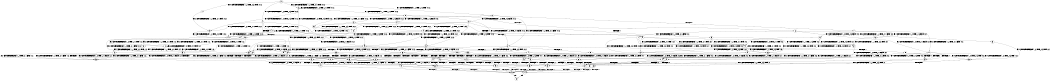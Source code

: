 digraph BCG {
size = "7, 10.5";
center = TRUE;
node [shape = circle];
0 [peripheries = 2];
0 -> 1 [label = "EX !0 !ATOMIC_EXCH_BRANCH (1, +0, TRUE, +0, 3, TRUE) !:0:1:2:"];
0 -> 2 [label = "EX !1 !ATOMIC_EXCH_BRANCH (1, +1, TRUE, +0, 2, TRUE) !:0:1:2:"];
0 -> 3 [label = "EX !2 !ATOMIC_EXCH_BRANCH (1, +0, TRUE, +0, 1, TRUE) !:0:1:2:"];
0 -> 4 [label = "EX !0 !ATOMIC_EXCH_BRANCH (1, +0, TRUE, +0, 3, TRUE) !:0:1:2:"];
1 -> 5 [label = "EX !2 !ATOMIC_EXCH_BRANCH (1, +0, TRUE, +0, 1, TRUE) !:0:1:2:"];
2 -> 6 [label = "EX !0 !ATOMIC_EXCH_BRANCH (1, +0, TRUE, +0, 3, FALSE) !:0:1:2:"];
2 -> 7 [label = "TERMINATE !1"];
2 -> 8 [label = "EX !2 !ATOMIC_EXCH_BRANCH (1, +0, TRUE, +0, 1, FALSE) !:0:1:2:"];
2 -> 9 [label = "EX !0 !ATOMIC_EXCH_BRANCH (1, +0, TRUE, +0, 3, FALSE) !:0:1:2:"];
3 -> 5 [label = "EX !0 !ATOMIC_EXCH_BRANCH (1, +0, TRUE, +0, 3, TRUE) !:0:1:2:"];
3 -> 10 [label = "EX !1 !ATOMIC_EXCH_BRANCH (1, +1, TRUE, +0, 2, TRUE) !:0:1:2:"];
3 -> 11 [label = "EX !0 !ATOMIC_EXCH_BRANCH (1, +0, TRUE, +0, 3, TRUE) !:0:1:2:"];
3 -> 3 [label = "EX !2 !ATOMIC_EXCH_BRANCH (1, +0, TRUE, +0, 1, TRUE) !:0:1:2:"];
4 -> 5 [label = "EX !2 !ATOMIC_EXCH_BRANCH (1, +0, TRUE, +0, 1, TRUE) !:0:1:2:"];
4 -> 12 [label = "TERMINATE !0"];
4 -> 13 [label = "EX !1 !ATOMIC_EXCH_BRANCH (1, +1, TRUE, +0, 2, TRUE) !:0:1:2:"];
4 -> 11 [label = "EX !2 !ATOMIC_EXCH_BRANCH (1, +0, TRUE, +0, 1, TRUE) !:0:1:2:"];
5 -> 14 [label = "EX !1 !ATOMIC_EXCH_BRANCH (1, +1, TRUE, +0, 2, TRUE) !:0:1:2:"];
6 -> 15 [label = "EX !0 !ATOMIC_EXCH_BRANCH (1, +1, TRUE, +0, 3, TRUE) !:0:1:2:"];
7 -> 16 [label = "EX !0 !ATOMIC_EXCH_BRANCH (1, +0, TRUE, +0, 3, FALSE) !:0:2:"];
7 -> 17 [label = "EX !2 !ATOMIC_EXCH_BRANCH (1, +0, TRUE, +0, 1, FALSE) !:0:2:"];
7 -> 18 [label = "EX !0 !ATOMIC_EXCH_BRANCH (1, +0, TRUE, +0, 3, FALSE) !:0:2:"];
8 -> 19 [label = "EX !0 !ATOMIC_EXCH_BRANCH (1, +0, TRUE, +0, 3, TRUE) !:0:1:2:"];
8 -> 20 [label = "TERMINATE !1"];
8 -> 21 [label = "TERMINATE !2"];
8 -> 22 [label = "EX !0 !ATOMIC_EXCH_BRANCH (1, +0, TRUE, +0, 3, TRUE) !:0:1:2:"];
9 -> 15 [label = "EX !0 !ATOMIC_EXCH_BRANCH (1, +1, TRUE, +0, 3, TRUE) !:0:1:2:"];
9 -> 23 [label = "TERMINATE !1"];
9 -> 24 [label = "EX !2 !ATOMIC_EXCH_BRANCH (1, +0, TRUE, +0, 1, TRUE) !:0:1:2:"];
9 -> 13 [label = "EX !0 !ATOMIC_EXCH_BRANCH (1, +1, TRUE, +0, 3, TRUE) !:0:1:2:"];
10 -> 25 [label = "EX !2 !ATOMIC_EXCH_BRANCH (1, +0, TRUE, +0, 1, FALSE) !:0:1:2:"];
10 -> 26 [label = "TERMINATE !1"];
10 -> 27 [label = "EX !0 !ATOMIC_EXCH_BRANCH (1, +0, TRUE, +0, 3, FALSE) !:0:1:2:"];
10 -> 8 [label = "EX !2 !ATOMIC_EXCH_BRANCH (1, +0, TRUE, +0, 1, FALSE) !:0:1:2:"];
11 -> 14 [label = "EX !1 !ATOMIC_EXCH_BRANCH (1, +1, TRUE, +0, 2, TRUE) !:0:1:2:"];
11 -> 28 [label = "TERMINATE !0"];
11 -> 29 [label = "EX !1 !ATOMIC_EXCH_BRANCH (1, +1, TRUE, +0, 2, TRUE) !:0:1:2:"];
11 -> 11 [label = "EX !2 !ATOMIC_EXCH_BRANCH (1, +0, TRUE, +0, 1, TRUE) !:0:1:2:"];
12 -> 30 [label = "EX !2 !ATOMIC_EXCH_BRANCH (1, +0, TRUE, +0, 1, TRUE) !:1:2:"];
12 -> 31 [label = "EX !1 !ATOMIC_EXCH_BRANCH (1, +1, TRUE, +0, 2, TRUE) !:1:2:"];
12 -> 32 [label = "EX !2 !ATOMIC_EXCH_BRANCH (1, +0, TRUE, +0, 1, TRUE) !:1:2:"];
13 -> 33 [label = "EX !2 !ATOMIC_EXCH_BRANCH (1, +0, TRUE, +0, 1, FALSE) !:0:1:2:"];
13 -> 34 [label = "TERMINATE !1"];
13 -> 35 [label = "TERMINATE !0"];
13 -> 36 [label = "EX !2 !ATOMIC_EXCH_BRANCH (1, +0, TRUE, +0, 1, FALSE) !:0:1:2:"];
14 -> 33 [label = "EX !2 !ATOMIC_EXCH_BRANCH (1, +0, TRUE, +0, 1, FALSE) !:0:1:2:"];
15 -> 33 [label = "EX !2 !ATOMIC_EXCH_BRANCH (1, +0, TRUE, +0, 1, FALSE) !:0:1:2:"];
16 -> 37 [label = "EX !0 !ATOMIC_EXCH_BRANCH (1, +1, TRUE, +0, 3, TRUE) !:0:2:"];
17 -> 38 [label = "EX !0 !ATOMIC_EXCH_BRANCH (1, +0, TRUE, +0, 3, TRUE) !:0:2:"];
17 -> 39 [label = "TERMINATE !2"];
17 -> 40 [label = "EX !0 !ATOMIC_EXCH_BRANCH (1, +0, TRUE, +0, 3, TRUE) !:0:2:"];
18 -> 37 [label = "EX !0 !ATOMIC_EXCH_BRANCH (1, +1, TRUE, +0, 3, TRUE) !:0:2:"];
18 -> 41 [label = "EX !2 !ATOMIC_EXCH_BRANCH (1, +0, TRUE, +0, 1, TRUE) !:0:2:"];
18 -> 42 [label = "EX !0 !ATOMIC_EXCH_BRANCH (1, +1, TRUE, +0, 3, TRUE) !:0:2:"];
19 -> 43 [label = "TERMINATE !0"];
20 -> 38 [label = "EX !0 !ATOMIC_EXCH_BRANCH (1, +0, TRUE, +0, 3, TRUE) !:0:2:"];
20 -> 39 [label = "TERMINATE !2"];
20 -> 40 [label = "EX !0 !ATOMIC_EXCH_BRANCH (1, +0, TRUE, +0, 3, TRUE) !:0:2:"];
21 -> 44 [label = "EX !0 !ATOMIC_EXCH_BRANCH (1, +0, TRUE, +0, 3, TRUE) !:0:1:"];
21 -> 39 [label = "TERMINATE !1"];
21 -> 45 [label = "EX !0 !ATOMIC_EXCH_BRANCH (1, +0, TRUE, +0, 3, TRUE) !:0:1:"];
22 -> 43 [label = "TERMINATE !0"];
22 -> 46 [label = "TERMINATE !1"];
22 -> 47 [label = "TERMINATE !2"];
22 -> 48 [label = "TERMINATE !0"];
23 -> 37 [label = "EX !0 !ATOMIC_EXCH_BRANCH (1, +1, TRUE, +0, 3, TRUE) !:0:2:"];
23 -> 41 [label = "EX !2 !ATOMIC_EXCH_BRANCH (1, +0, TRUE, +0, 1, TRUE) !:0:2:"];
23 -> 42 [label = "EX !0 !ATOMIC_EXCH_BRANCH (1, +1, TRUE, +0, 3, TRUE) !:0:2:"];
24 -> 14 [label = "EX !0 !ATOMIC_EXCH_BRANCH (1, +1, TRUE, +0, 3, TRUE) !:0:1:2:"];
24 -> 49 [label = "TERMINATE !1"];
24 -> 24 [label = "EX !2 !ATOMIC_EXCH_BRANCH (1, +0, TRUE, +0, 1, TRUE) !:0:1:2:"];
24 -> 29 [label = "EX !0 !ATOMIC_EXCH_BRANCH (1, +1, TRUE, +0, 3, TRUE) !:0:1:2:"];
25 -> 19 [label = "EX !0 !ATOMIC_EXCH_BRANCH (1, +0, TRUE, +0, 3, TRUE) !:0:1:2:"];
26 -> 50 [label = "EX !2 !ATOMIC_EXCH_BRANCH (1, +0, TRUE, +0, 1, FALSE) !:0:2:"];
26 -> 51 [label = "EX !0 !ATOMIC_EXCH_BRANCH (1, +0, TRUE, +0, 3, FALSE) !:0:2:"];
26 -> 17 [label = "EX !2 !ATOMIC_EXCH_BRANCH (1, +0, TRUE, +0, 1, FALSE) !:0:2:"];
27 -> 14 [label = "EX !0 !ATOMIC_EXCH_BRANCH (1, +1, TRUE, +0, 3, TRUE) !:0:1:2:"];
27 -> 49 [label = "TERMINATE !1"];
27 -> 24 [label = "EX !2 !ATOMIC_EXCH_BRANCH (1, +0, TRUE, +0, 1, TRUE) !:0:1:2:"];
27 -> 29 [label = "EX !0 !ATOMIC_EXCH_BRANCH (1, +1, TRUE, +0, 3, TRUE) !:0:1:2:"];
28 -> 30 [label = "EX !2 !ATOMIC_EXCH_BRANCH (1, +0, TRUE, +0, 1, TRUE) !:1:2:"];
28 -> 52 [label = "EX !1 !ATOMIC_EXCH_BRANCH (1, +1, TRUE, +0, 2, TRUE) !:1:2:"];
28 -> 32 [label = "EX !2 !ATOMIC_EXCH_BRANCH (1, +0, TRUE, +0, 1, TRUE) !:1:2:"];
29 -> 33 [label = "EX !2 !ATOMIC_EXCH_BRANCH (1, +0, TRUE, +0, 1, FALSE) !:0:1:2:"];
29 -> 53 [label = "TERMINATE !1"];
29 -> 54 [label = "TERMINATE !0"];
29 -> 36 [label = "EX !2 !ATOMIC_EXCH_BRANCH (1, +0, TRUE, +0, 1, FALSE) !:0:1:2:"];
30 -> 55 [label = "EX !1 !ATOMIC_EXCH_BRANCH (1, +1, TRUE, +0, 2, TRUE) !:1:2:"];
31 -> 56 [label = "EX !2 !ATOMIC_EXCH_BRANCH (1, +0, TRUE, +0, 1, FALSE) !:1:2:"];
31 -> 57 [label = "TERMINATE !1"];
31 -> 58 [label = "EX !2 !ATOMIC_EXCH_BRANCH (1, +0, TRUE, +0, 1, FALSE) !:1:2:"];
32 -> 55 [label = "EX !1 !ATOMIC_EXCH_BRANCH (1, +1, TRUE, +0, 2, TRUE) !:1:2:"];
32 -> 52 [label = "EX !1 !ATOMIC_EXCH_BRANCH (1, +1, TRUE, +0, 2, TRUE) !:1:2:"];
32 -> 32 [label = "EX !2 !ATOMIC_EXCH_BRANCH (1, +0, TRUE, +0, 1, TRUE) !:1:2:"];
33 -> 43 [label = "TERMINATE !0"];
34 -> 59 [label = "EX !2 !ATOMIC_EXCH_BRANCH (1, +0, TRUE, +0, 1, FALSE) !:0:2:"];
34 -> 57 [label = "TERMINATE !0"];
34 -> 60 [label = "EX !2 !ATOMIC_EXCH_BRANCH (1, +0, TRUE, +0, 1, FALSE) !:0:2:"];
35 -> 56 [label = "EX !2 !ATOMIC_EXCH_BRANCH (1, +0, TRUE, +0, 1, FALSE) !:1:2:"];
35 -> 57 [label = "TERMINATE !1"];
35 -> 58 [label = "EX !2 !ATOMIC_EXCH_BRANCH (1, +0, TRUE, +0, 1, FALSE) !:1:2:"];
36 -> 43 [label = "TERMINATE !0"];
36 -> 46 [label = "TERMINATE !1"];
36 -> 47 [label = "TERMINATE !2"];
36 -> 48 [label = "TERMINATE !0"];
37 -> 59 [label = "EX !2 !ATOMIC_EXCH_BRANCH (1, +0, TRUE, +0, 1, FALSE) !:0:2:"];
38 -> 61 [label = "TERMINATE !0"];
39 -> 62 [label = "EX !0 !ATOMIC_EXCH_BRANCH (1, +0, TRUE, +0, 3, TRUE) !:0:"];
39 -> 63 [label = "EX !0 !ATOMIC_EXCH_BRANCH (1, +0, TRUE, +0, 3, TRUE) !:0:"];
40 -> 61 [label = "TERMINATE !0"];
40 -> 64 [label = "TERMINATE !2"];
40 -> 65 [label = "TERMINATE !0"];
41 -> 66 [label = "EX !0 !ATOMIC_EXCH_BRANCH (1, +1, TRUE, +0, 3, TRUE) !:0:2:"];
41 -> 41 [label = "EX !2 !ATOMIC_EXCH_BRANCH (1, +0, TRUE, +0, 1, TRUE) !:0:2:"];
41 -> 67 [label = "EX !0 !ATOMIC_EXCH_BRANCH (1, +1, TRUE, +0, 3, TRUE) !:0:2:"];
42 -> 59 [label = "EX !2 !ATOMIC_EXCH_BRANCH (1, +0, TRUE, +0, 1, FALSE) !:0:2:"];
42 -> 57 [label = "TERMINATE !0"];
42 -> 60 [label = "EX !2 !ATOMIC_EXCH_BRANCH (1, +0, TRUE, +0, 1, FALSE) !:0:2:"];
43 -> 68 [label = "TERMINATE !2"];
44 -> 68 [label = "TERMINATE !0"];
45 -> 68 [label = "TERMINATE !0"];
45 -> 64 [label = "TERMINATE !1"];
45 -> 69 [label = "TERMINATE !0"];
46 -> 61 [label = "TERMINATE !0"];
46 -> 64 [label = "TERMINATE !2"];
46 -> 65 [label = "TERMINATE !0"];
47 -> 68 [label = "TERMINATE !0"];
47 -> 64 [label = "TERMINATE !1"];
47 -> 69 [label = "TERMINATE !0"];
48 -> 68 [label = "TERMINATE !2"];
48 -> 65 [label = "TERMINATE !1"];
48 -> 69 [label = "TERMINATE !2"];
49 -> 66 [label = "EX !0 !ATOMIC_EXCH_BRANCH (1, +1, TRUE, +0, 3, TRUE) !:0:2:"];
49 -> 41 [label = "EX !2 !ATOMIC_EXCH_BRANCH (1, +0, TRUE, +0, 1, TRUE) !:0:2:"];
49 -> 67 [label = "EX !0 !ATOMIC_EXCH_BRANCH (1, +1, TRUE, +0, 3, TRUE) !:0:2:"];
50 -> 38 [label = "EX !0 !ATOMIC_EXCH_BRANCH (1, +0, TRUE, +0, 3, TRUE) !:0:2:"];
51 -> 66 [label = "EX !0 !ATOMIC_EXCH_BRANCH (1, +1, TRUE, +0, 3, TRUE) !:0:2:"];
51 -> 41 [label = "EX !2 !ATOMIC_EXCH_BRANCH (1, +0, TRUE, +0, 1, TRUE) !:0:2:"];
51 -> 67 [label = "EX !0 !ATOMIC_EXCH_BRANCH (1, +1, TRUE, +0, 3, TRUE) !:0:2:"];
52 -> 56 [label = "EX !2 !ATOMIC_EXCH_BRANCH (1, +0, TRUE, +0, 1, FALSE) !:1:2:"];
52 -> 70 [label = "TERMINATE !1"];
52 -> 58 [label = "EX !2 !ATOMIC_EXCH_BRANCH (1, +0, TRUE, +0, 1, FALSE) !:1:2:"];
53 -> 59 [label = "EX !2 !ATOMIC_EXCH_BRANCH (1, +0, TRUE, +0, 1, FALSE) !:0:2:"];
53 -> 70 [label = "TERMINATE !0"];
53 -> 60 [label = "EX !2 !ATOMIC_EXCH_BRANCH (1, +0, TRUE, +0, 1, FALSE) !:0:2:"];
54 -> 56 [label = "EX !2 !ATOMIC_EXCH_BRANCH (1, +0, TRUE, +0, 1, FALSE) !:1:2:"];
54 -> 70 [label = "TERMINATE !1"];
54 -> 58 [label = "EX !2 !ATOMIC_EXCH_BRANCH (1, +0, TRUE, +0, 1, FALSE) !:1:2:"];
55 -> 56 [label = "EX !2 !ATOMIC_EXCH_BRANCH (1, +0, TRUE, +0, 1, FALSE) !:1:2:"];
56 -> 68 [label = "TERMINATE !2"];
57 -> 71 [label = "EX !2 !ATOMIC_EXCH_BRANCH (1, +0, TRUE, +0, 1, FALSE) !:2:"];
57 -> 72 [label = "EX !2 !ATOMIC_EXCH_BRANCH (1, +0, TRUE, +0, 1, FALSE) !:2:"];
58 -> 68 [label = "TERMINATE !2"];
58 -> 65 [label = "TERMINATE !1"];
58 -> 69 [label = "TERMINATE !2"];
59 -> 61 [label = "TERMINATE !0"];
60 -> 61 [label = "TERMINATE !0"];
60 -> 64 [label = "TERMINATE !2"];
60 -> 65 [label = "TERMINATE !0"];
61 -> 73 [label = "TERMINATE !2"];
62 -> 73 [label = "TERMINATE !0"];
63 -> 73 [label = "TERMINATE !0"];
63 -> 74 [label = "TERMINATE !0"];
64 -> 73 [label = "TERMINATE !0"];
64 -> 74 [label = "TERMINATE !0"];
65 -> 73 [label = "TERMINATE !2"];
65 -> 74 [label = "TERMINATE !2"];
66 -> 59 [label = "EX !2 !ATOMIC_EXCH_BRANCH (1, +0, TRUE, +0, 1, FALSE) !:0:2:"];
67 -> 59 [label = "EX !2 !ATOMIC_EXCH_BRANCH (1, +0, TRUE, +0, 1, FALSE) !:0:2:"];
67 -> 70 [label = "TERMINATE !0"];
67 -> 60 [label = "EX !2 !ATOMIC_EXCH_BRANCH (1, +0, TRUE, +0, 1, FALSE) !:0:2:"];
68 -> 73 [label = "TERMINATE !1"];
69 -> 73 [label = "TERMINATE !1"];
69 -> 74 [label = "TERMINATE !1"];
70 -> 71 [label = "EX !2 !ATOMIC_EXCH_BRANCH (1, +0, TRUE, +0, 1, FALSE) !:2:"];
70 -> 72 [label = "EX !2 !ATOMIC_EXCH_BRANCH (1, +0, TRUE, +0, 1, FALSE) !:2:"];
71 -> 73 [label = "TERMINATE !2"];
72 -> 73 [label = "TERMINATE !2"];
72 -> 74 [label = "TERMINATE !2"];
73 -> 75 [label = "exit"];
74 -> 75 [label = "exit"];
}
